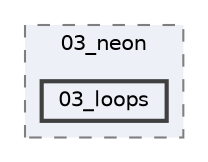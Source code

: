 digraph "/home/runner/work/machine-learning-compilers/machine-learning-compilers/src/submissions/03_neon/03_loops"
{
 // LATEX_PDF_SIZE
  bgcolor="transparent";
  edge [fontname=Helvetica,fontsize=10,labelfontname=Helvetica,labelfontsize=10];
  node [fontname=Helvetica,fontsize=10,shape=box,height=0.2,width=0.4];
  compound=true
  subgraph clusterdir_b2c563f7bf427f5a0c17c9a95cb1f2fd {
    graph [ bgcolor="#edf0f7", pencolor="grey50", label="03_neon", fontname=Helvetica,fontsize=10 style="filled,dashed", URL="dir_b2c563f7bf427f5a0c17c9a95cb1f2fd.html",tooltip=""]
  dir_fdaeb624d648c5eadf33e2657c6f49fc [label="03_loops", fillcolor="#edf0f7", color="grey25", style="filled,bold", URL="dir_fdaeb624d648c5eadf33e2657c6f49fc.html",tooltip=""];
  }
}
